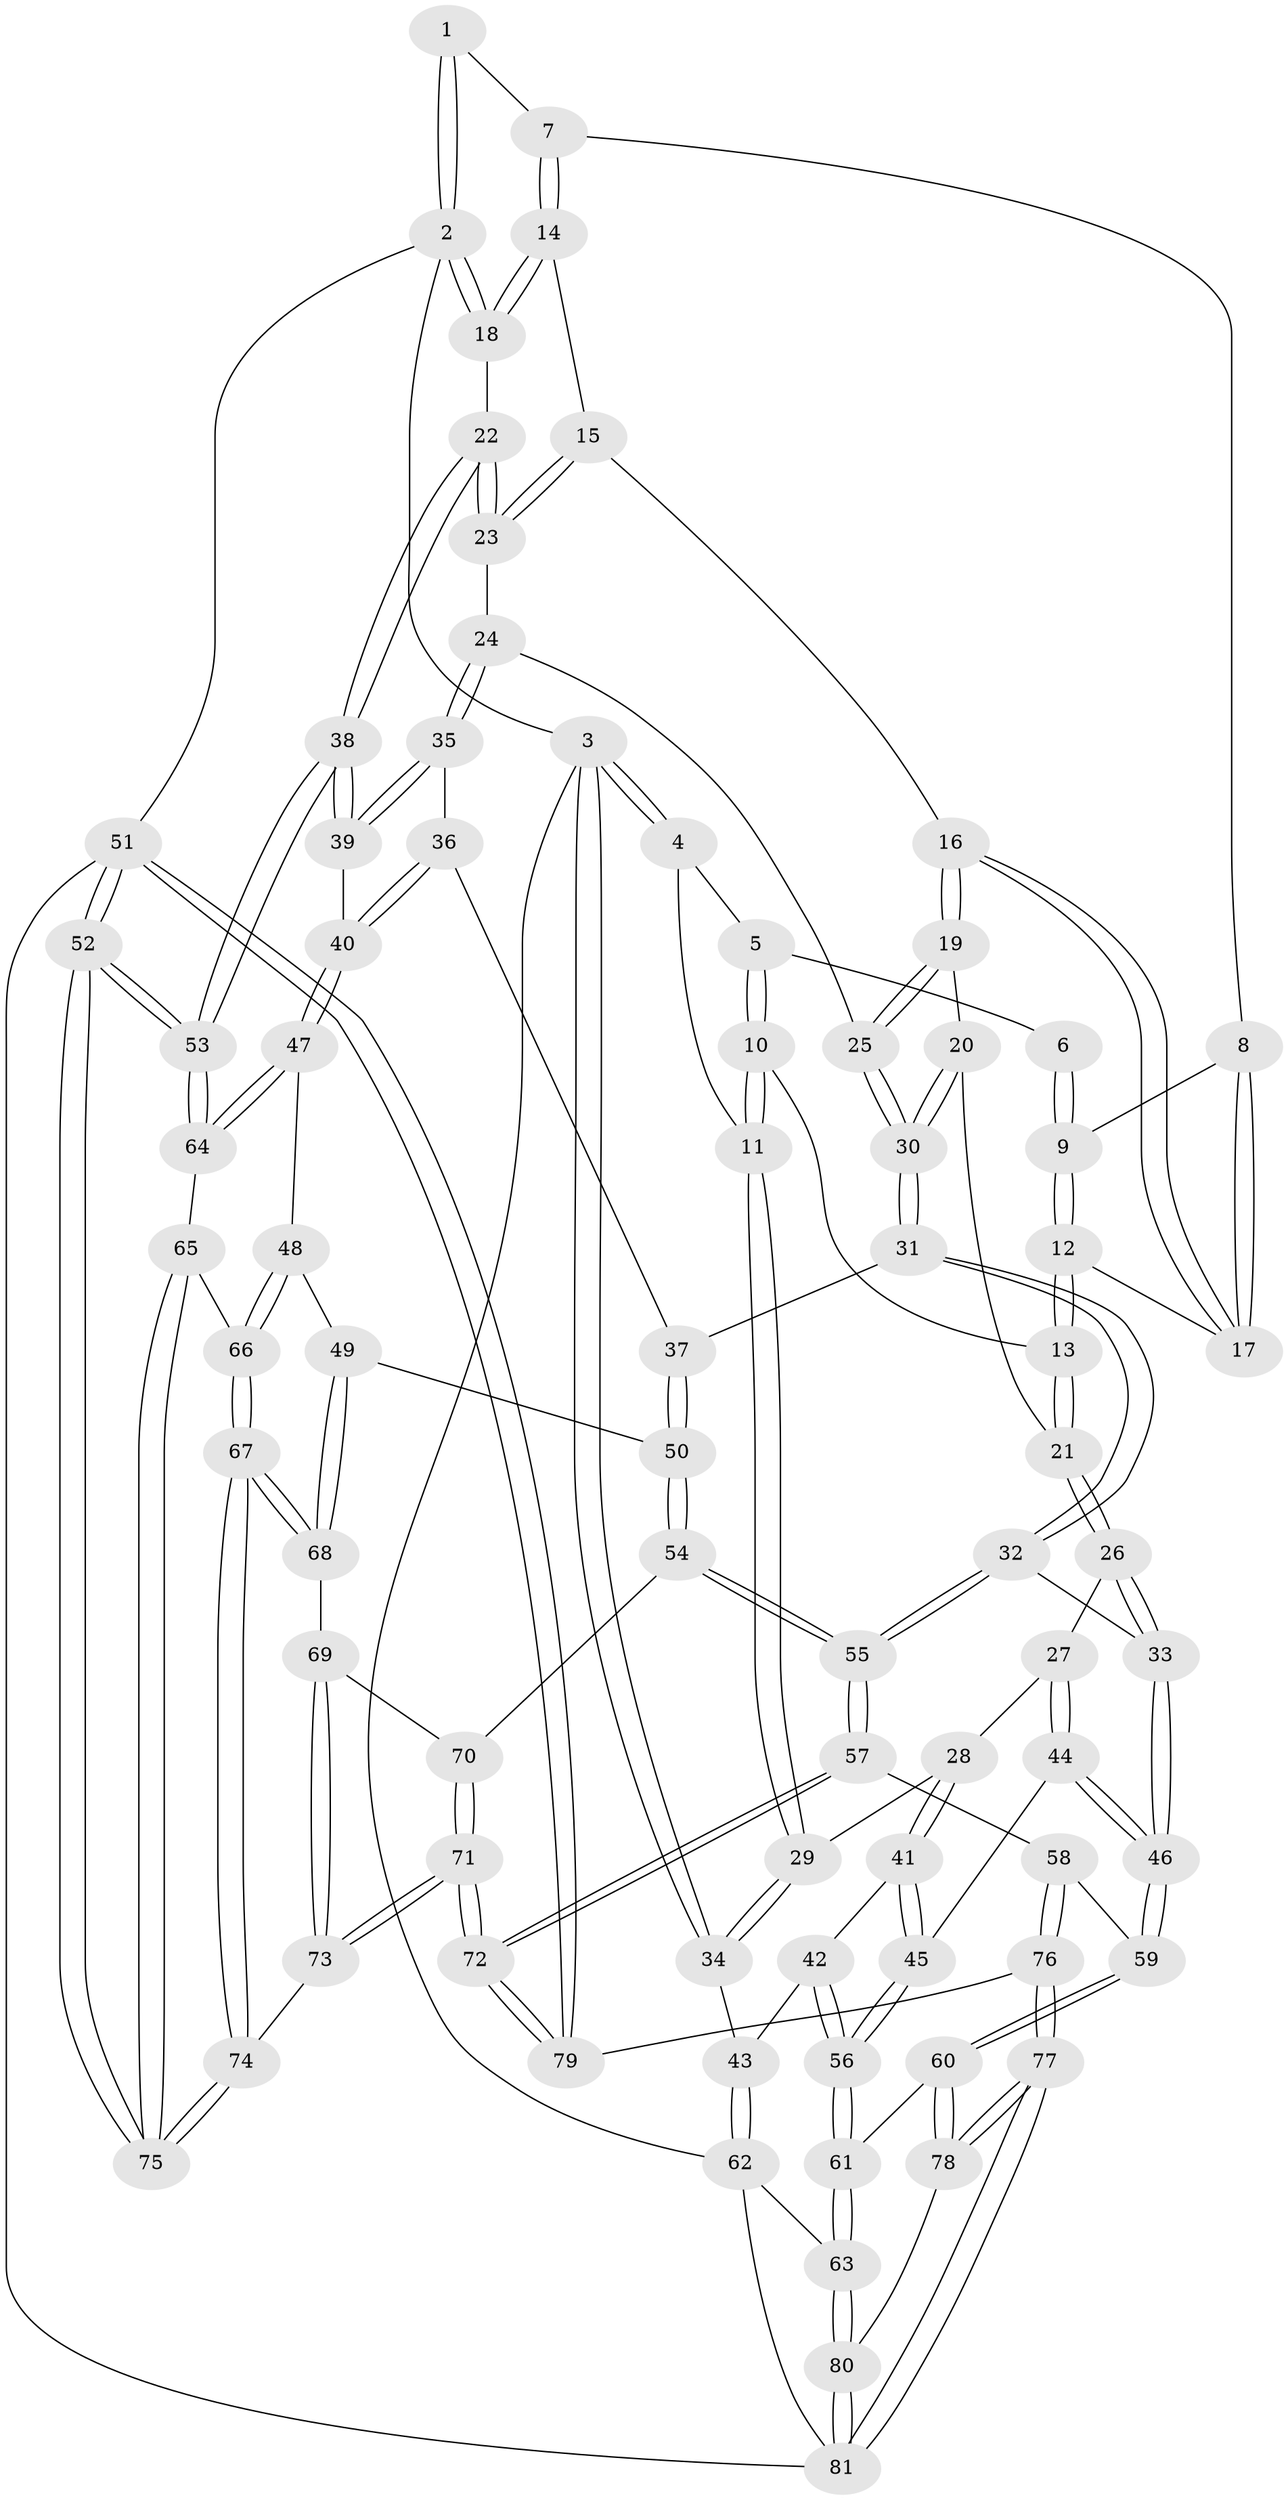 // coarse degree distribution, {4: 0.44680851063829785, 7: 0.02127659574468085, 3: 0.19148936170212766, 5: 0.2127659574468085, 6: 0.1276595744680851}
// Generated by graph-tools (version 1.1) at 2025/42/03/06/25 10:42:31]
// undirected, 81 vertices, 199 edges
graph export_dot {
graph [start="1"]
  node [color=gray90,style=filled];
  1 [pos="+0.75067430003305+0"];
  2 [pos="+1+0"];
  3 [pos="+0+0"];
  4 [pos="+0.0704533974784255+0"];
  5 [pos="+0.31123754427888584+0"];
  6 [pos="+0.4137530493475884+0"];
  7 [pos="+0.7576334594913212+0"];
  8 [pos="+0.7030690728467267+0.03476830003171634"];
  9 [pos="+0.5069859439967316+0.1072342353024882"];
  10 [pos="+0.276484508831065+0.2318080038341639"];
  11 [pos="+0.17015353512316758+0.29500945307095844"];
  12 [pos="+0.5128401519734969+0.13619003972800983"];
  13 [pos="+0.44916218073769604+0.27501204878138835"];
  14 [pos="+0.8219726752333074+0.111870837344351"];
  15 [pos="+0.8134490306314967+0.17797961253953476"];
  16 [pos="+0.7064511218933839+0.2512547478148155"];
  17 [pos="+0.631976690617551+0.15631549104141917"];
  18 [pos="+1+0.04612528796272647"];
  19 [pos="+0.6924177204227343+0.29063730534768645"];
  20 [pos="+0.4830993143786275+0.31886854305063844"];
  21 [pos="+0.4754647895329971+0.3176454659781661"];
  22 [pos="+1+0.2587189051088025"];
  23 [pos="+0.9317491185487327+0.2828393916130698"];
  24 [pos="+0.8299835058952104+0.41596280245591793"];
  25 [pos="+0.7381915068818061+0.39329202624486936"];
  26 [pos="+0.44663553538464673+0.41107731414866183"];
  27 [pos="+0.3170205990400037+0.48528070788776134"];
  28 [pos="+0.2939392593554962+0.4752814300587855"];
  29 [pos="+0.13502653920747448+0.3247527527001905"];
  30 [pos="+0.657879213224431+0.4840135280584139"];
  31 [pos="+0.6474575704548902+0.5165781904690319"];
  32 [pos="+0.6106432096964469+0.5646910339975362"];
  33 [pos="+0.5230963763771764+0.5524866184974838"];
  34 [pos="+0+0.370242570743595"];
  35 [pos="+0.8393528277184137+0.43157001349945523"];
  36 [pos="+0.8145761774634405+0.5211541230488731"];
  37 [pos="+0.7760908385421796+0.5583466230170095"];
  38 [pos="+1+0.4630514706968126"];
  39 [pos="+0.9418378180432326+0.49199564725217376"];
  40 [pos="+0.891720215410584+0.6239213095419599"];
  41 [pos="+0.20511259173741508+0.5671528398102954"];
  42 [pos="+0.16995289338056824+0.5801057770606954"];
  43 [pos="+0+0.39679225145068037"];
  44 [pos="+0.34751127786504693+0.5941427701016987"];
  45 [pos="+0.2969549164551821+0.6194359897214374"];
  46 [pos="+0.41461255439023886+0.639116099790631"];
  47 [pos="+0.8913918175512089+0.6332099493621071"];
  48 [pos="+0.865446735799877+0.6433674092094954"];
  49 [pos="+0.8172329351048692+0.65126580253736"];
  50 [pos="+0.7873121019719657+0.6488751597213739"];
  51 [pos="+1+1"];
  52 [pos="+1+1"];
  53 [pos="+1+0.63325407588962"];
  54 [pos="+0.7339309664912593+0.6759414146364761"];
  55 [pos="+0.6515005064787509+0.6767442645954908"];
  56 [pos="+0.19595325561493895+0.7176613003279034"];
  57 [pos="+0.6045926068098715+0.7721649451417331"];
  58 [pos="+0.4671251970687299+0.7420635356895253"];
  59 [pos="+0.42372804476592646+0.7256240115970153"];
  60 [pos="+0.34892781413187474+0.797375137781561"];
  61 [pos="+0.19205903275142416+0.7300321483706255"];
  62 [pos="+0+0.6920790137430111"];
  63 [pos="+0.10823415660843726+0.7751991388572953"];
  64 [pos="+0.9017235485923086+0.6395125083635518"];
  65 [pos="+0.9299318711323232+0.7311440288495907"];
  66 [pos="+0.8609611824794354+0.7383153328250531"];
  67 [pos="+0.8419253018344253+0.7643008754297447"];
  68 [pos="+0.8295619739797762+0.7474785489035674"];
  69 [pos="+0.7777746442945275+0.7330052349005105"];
  70 [pos="+0.7600676285957895+0.7222755726900051"];
  71 [pos="+0.768241022304303+0.8572612346612758"];
  72 [pos="+0.6774677145419616+1"];
  73 [pos="+0.8205754651356546+0.8024504749867408"];
  74 [pos="+0.8433256477940181+0.7853178590700707"];
  75 [pos="+0.9825783929488568+0.817716905216395"];
  76 [pos="+0.4944115555962605+1"];
  77 [pos="+0.44503897789148805+1"];
  78 [pos="+0.3507481772408699+0.900430476038611"];
  79 [pos="+0.6786478464747867+1"];
  80 [pos="+0.1351444378641708+0.8760276303106724"];
  81 [pos="+0.06140419859550832+1"];
  1 -- 2;
  1 -- 2;
  1 -- 7;
  2 -- 3;
  2 -- 18;
  2 -- 18;
  2 -- 51;
  3 -- 4;
  3 -- 4;
  3 -- 34;
  3 -- 34;
  3 -- 62;
  4 -- 5;
  4 -- 11;
  5 -- 6;
  5 -- 10;
  5 -- 10;
  6 -- 9;
  6 -- 9;
  7 -- 8;
  7 -- 14;
  7 -- 14;
  8 -- 9;
  8 -- 17;
  8 -- 17;
  9 -- 12;
  9 -- 12;
  10 -- 11;
  10 -- 11;
  10 -- 13;
  11 -- 29;
  11 -- 29;
  12 -- 13;
  12 -- 13;
  12 -- 17;
  13 -- 21;
  13 -- 21;
  14 -- 15;
  14 -- 18;
  14 -- 18;
  15 -- 16;
  15 -- 23;
  15 -- 23;
  16 -- 17;
  16 -- 17;
  16 -- 19;
  16 -- 19;
  18 -- 22;
  19 -- 20;
  19 -- 25;
  19 -- 25;
  20 -- 21;
  20 -- 30;
  20 -- 30;
  21 -- 26;
  21 -- 26;
  22 -- 23;
  22 -- 23;
  22 -- 38;
  22 -- 38;
  23 -- 24;
  24 -- 25;
  24 -- 35;
  24 -- 35;
  25 -- 30;
  25 -- 30;
  26 -- 27;
  26 -- 33;
  26 -- 33;
  27 -- 28;
  27 -- 44;
  27 -- 44;
  28 -- 29;
  28 -- 41;
  28 -- 41;
  29 -- 34;
  29 -- 34;
  30 -- 31;
  30 -- 31;
  31 -- 32;
  31 -- 32;
  31 -- 37;
  32 -- 33;
  32 -- 55;
  32 -- 55;
  33 -- 46;
  33 -- 46;
  34 -- 43;
  35 -- 36;
  35 -- 39;
  35 -- 39;
  36 -- 37;
  36 -- 40;
  36 -- 40;
  37 -- 50;
  37 -- 50;
  38 -- 39;
  38 -- 39;
  38 -- 53;
  38 -- 53;
  39 -- 40;
  40 -- 47;
  40 -- 47;
  41 -- 42;
  41 -- 45;
  41 -- 45;
  42 -- 43;
  42 -- 56;
  42 -- 56;
  43 -- 62;
  43 -- 62;
  44 -- 45;
  44 -- 46;
  44 -- 46;
  45 -- 56;
  45 -- 56;
  46 -- 59;
  46 -- 59;
  47 -- 48;
  47 -- 64;
  47 -- 64;
  48 -- 49;
  48 -- 66;
  48 -- 66;
  49 -- 50;
  49 -- 68;
  49 -- 68;
  50 -- 54;
  50 -- 54;
  51 -- 52;
  51 -- 52;
  51 -- 79;
  51 -- 79;
  51 -- 81;
  52 -- 53;
  52 -- 53;
  52 -- 75;
  52 -- 75;
  53 -- 64;
  53 -- 64;
  54 -- 55;
  54 -- 55;
  54 -- 70;
  55 -- 57;
  55 -- 57;
  56 -- 61;
  56 -- 61;
  57 -- 58;
  57 -- 72;
  57 -- 72;
  58 -- 59;
  58 -- 76;
  58 -- 76;
  59 -- 60;
  59 -- 60;
  60 -- 61;
  60 -- 78;
  60 -- 78;
  61 -- 63;
  61 -- 63;
  62 -- 63;
  62 -- 81;
  63 -- 80;
  63 -- 80;
  64 -- 65;
  65 -- 66;
  65 -- 75;
  65 -- 75;
  66 -- 67;
  66 -- 67;
  67 -- 68;
  67 -- 68;
  67 -- 74;
  67 -- 74;
  68 -- 69;
  69 -- 70;
  69 -- 73;
  69 -- 73;
  70 -- 71;
  70 -- 71;
  71 -- 72;
  71 -- 72;
  71 -- 73;
  71 -- 73;
  72 -- 79;
  72 -- 79;
  73 -- 74;
  74 -- 75;
  74 -- 75;
  76 -- 77;
  76 -- 77;
  76 -- 79;
  77 -- 78;
  77 -- 78;
  77 -- 81;
  77 -- 81;
  78 -- 80;
  80 -- 81;
  80 -- 81;
}
